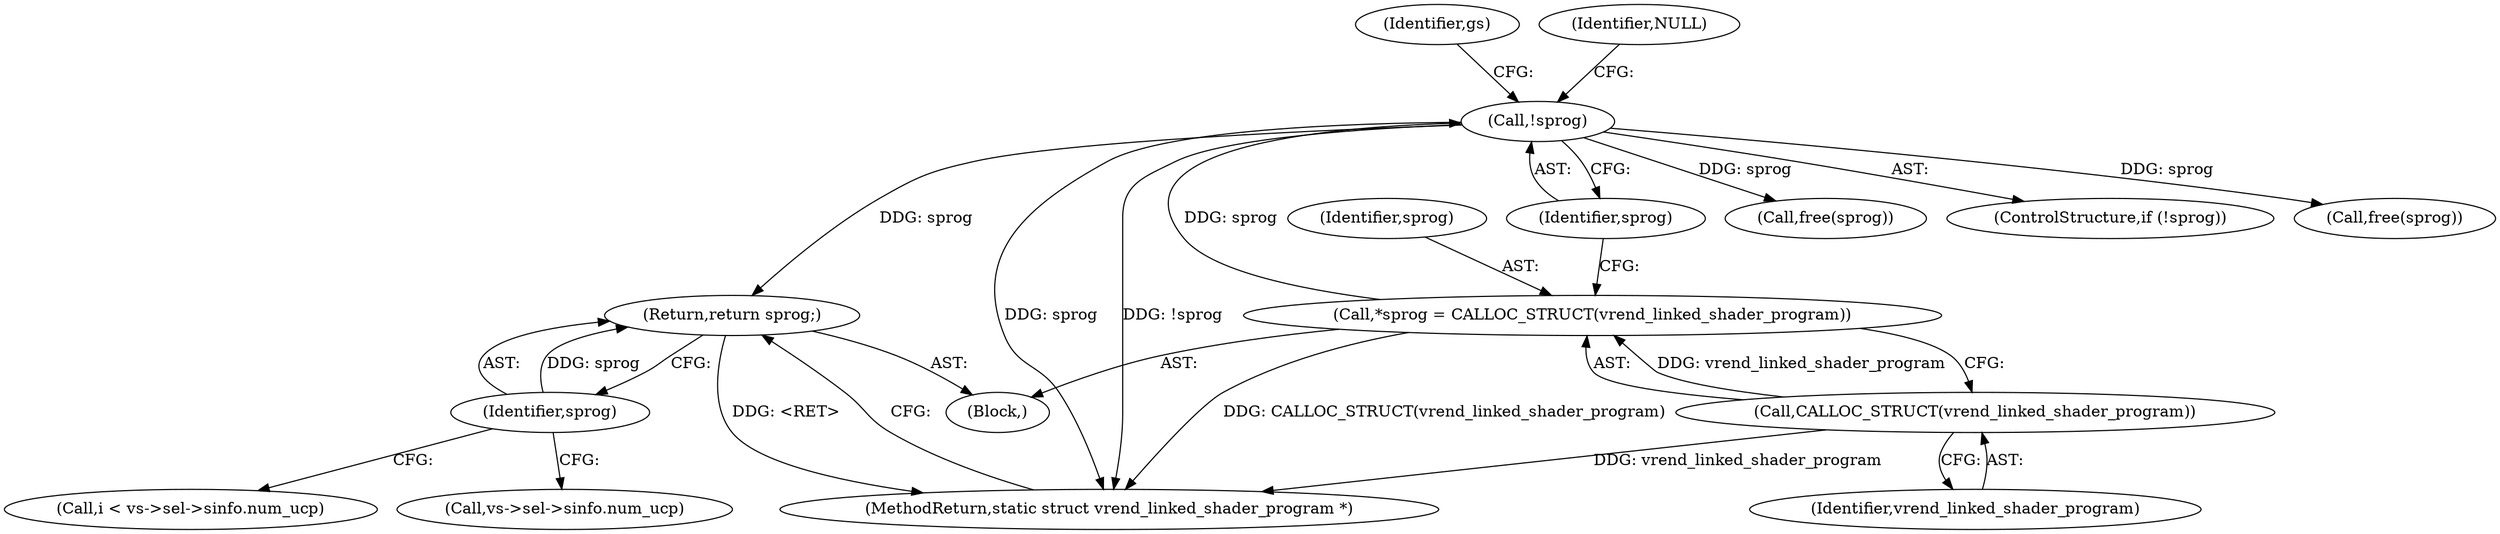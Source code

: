 digraph "0_virglrenderer_a2f12a1b0f95b13b6f8dc3d05d7b74b4386394e4@pointer" {
"1001105" [label="(Return,return sprog;)"];
"1001106" [label="(Identifier,sprog)"];
"1000120" [label="(Call,!sprog)"];
"1000109" [label="(Call,*sprog = CALLOC_STRUCT(vrend_linked_shader_program))"];
"1000111" [label="(Call,CALLOC_STRUCT(vrend_linked_shader_program))"];
"1000431" [label="(Call,free(sprog))"];
"1000120" [label="(Call,!sprog)"];
"1000109" [label="(Call,*sprog = CALLOC_STRUCT(vrend_linked_shader_program))"];
"1000127" [label="(Identifier,gs)"];
"1001079" [label="(Call,i < vs->sel->sinfo.num_ucp)"];
"1000111" [label="(Call,CALLOC_STRUCT(vrend_linked_shader_program))"];
"1000110" [label="(Identifier,sprog)"];
"1000121" [label="(Identifier,sprog)"];
"1000119" [label="(ControlStructure,if (!sprog))"];
"1000112" [label="(Identifier,vrend_linked_shader_program)"];
"1001105" [label="(Return,return sprog;)"];
"1001107" [label="(MethodReturn,static struct vrend_linked_shader_program *)"];
"1000216" [label="(Call,free(sprog))"];
"1001067" [label="(Call,vs->sel->sinfo.num_ucp)"];
"1000123" [label="(Identifier,NULL)"];
"1001106" [label="(Identifier,sprog)"];
"1000107" [label="(Block,)"];
"1001105" -> "1000107"  [label="AST: "];
"1001105" -> "1001106"  [label="CFG: "];
"1001106" -> "1001105"  [label="AST: "];
"1001107" -> "1001105"  [label="CFG: "];
"1001105" -> "1001107"  [label="DDG: <RET>"];
"1001106" -> "1001105"  [label="DDG: sprog"];
"1000120" -> "1001105"  [label="DDG: sprog"];
"1001106" -> "1001079"  [label="CFG: "];
"1001106" -> "1001067"  [label="CFG: "];
"1000120" -> "1000119"  [label="AST: "];
"1000120" -> "1000121"  [label="CFG: "];
"1000121" -> "1000120"  [label="AST: "];
"1000123" -> "1000120"  [label="CFG: "];
"1000127" -> "1000120"  [label="CFG: "];
"1000120" -> "1001107"  [label="DDG: sprog"];
"1000120" -> "1001107"  [label="DDG: !sprog"];
"1000109" -> "1000120"  [label="DDG: sprog"];
"1000120" -> "1000216"  [label="DDG: sprog"];
"1000120" -> "1000431"  [label="DDG: sprog"];
"1000109" -> "1000107"  [label="AST: "];
"1000109" -> "1000111"  [label="CFG: "];
"1000110" -> "1000109"  [label="AST: "];
"1000111" -> "1000109"  [label="AST: "];
"1000121" -> "1000109"  [label="CFG: "];
"1000109" -> "1001107"  [label="DDG: CALLOC_STRUCT(vrend_linked_shader_program)"];
"1000111" -> "1000109"  [label="DDG: vrend_linked_shader_program"];
"1000111" -> "1000112"  [label="CFG: "];
"1000112" -> "1000111"  [label="AST: "];
"1000111" -> "1001107"  [label="DDG: vrend_linked_shader_program"];
}
